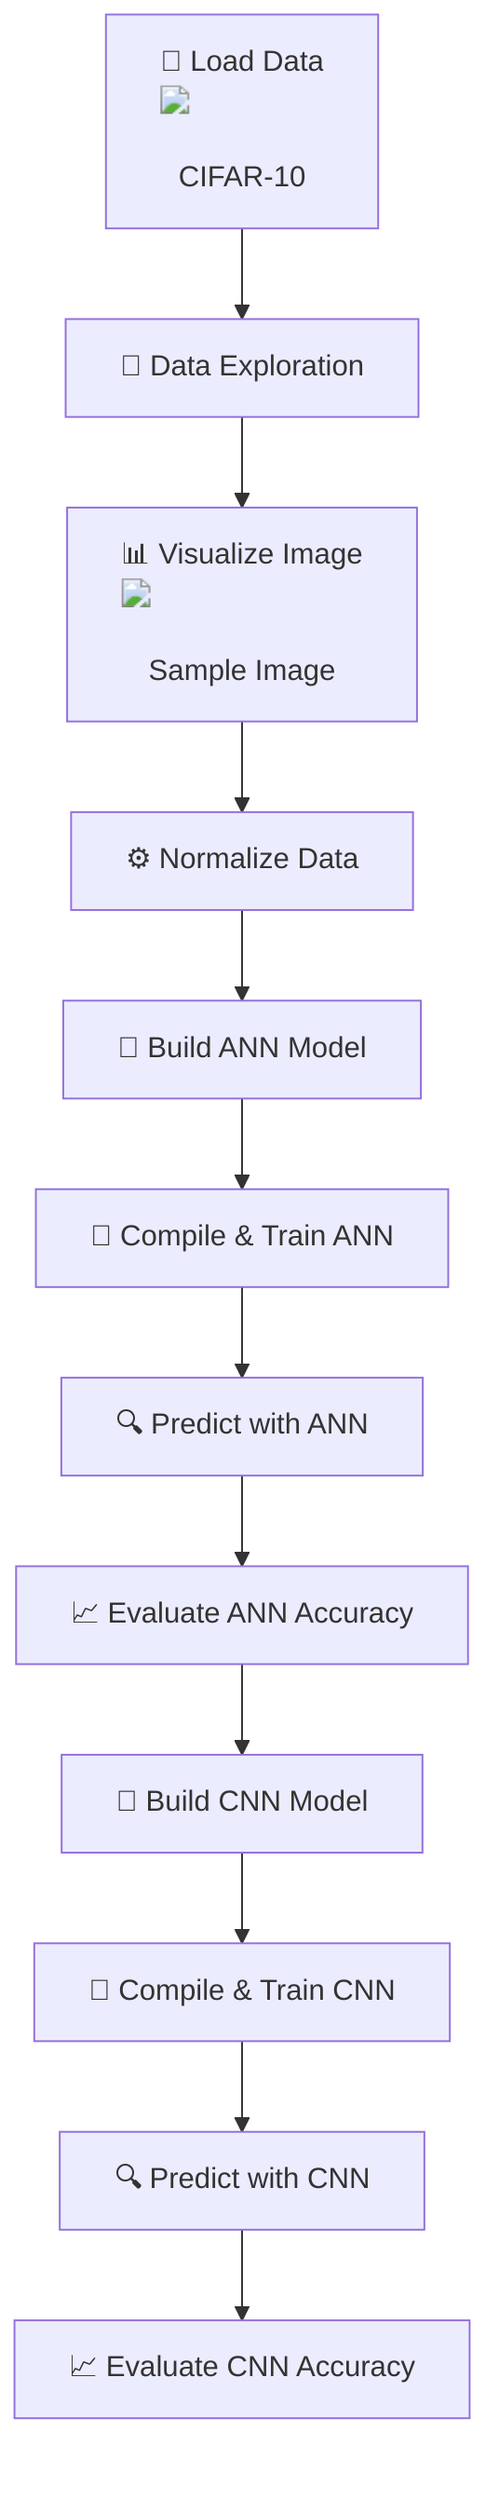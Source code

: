 flowchart TD
    A["📂 Load Data <img src='icons/database.svg'/> <br/> CIFAR-10"] --> B["👀 Data Exploration"]
    B --> C["📊 Visualize Image <img src='dummy_plots/image.svg'/> <br/> Sample Image"]
    C --> D["⚙️ Normalize Data"]
    D --> E["🧠 Build ANN Model"]
    E --> F["🔗 Compile & Train ANN"]
    F --> G["🔍 Predict with ANN"]
    G --> H["📈 Evaluate ANN Accuracy"]
    H --> I["🧠 Build CNN Model"]
    I --> J["🔗 Compile & Train CNN"]
    J --> K["🔍 Predict with CNN"]
    K --> L["📈 Evaluate CNN Accuracy"]